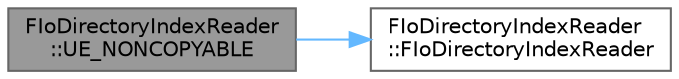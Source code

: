 digraph "FIoDirectoryIndexReader::UE_NONCOPYABLE"
{
 // INTERACTIVE_SVG=YES
 // LATEX_PDF_SIZE
  bgcolor="transparent";
  edge [fontname=Helvetica,fontsize=10,labelfontname=Helvetica,labelfontsize=10];
  node [fontname=Helvetica,fontsize=10,shape=box,height=0.2,width=0.4];
  rankdir="LR";
  Node1 [id="Node000001",label="FIoDirectoryIndexReader\l::UE_NONCOPYABLE",height=0.2,width=0.4,color="gray40", fillcolor="grey60", style="filled", fontcolor="black",tooltip=" "];
  Node1 -> Node2 [id="edge1_Node000001_Node000002",color="steelblue1",style="solid",tooltip=" "];
  Node2 [id="Node000002",label="FIoDirectoryIndexReader\l::FIoDirectoryIndexReader",height=0.2,width=0.4,color="grey40", fillcolor="white", style="filled",URL="$d2/da1/classFIoDirectoryIndexReader.html#af0fe7c5ac9b4b71ced538e1114d9905d",tooltip=" "];
}
